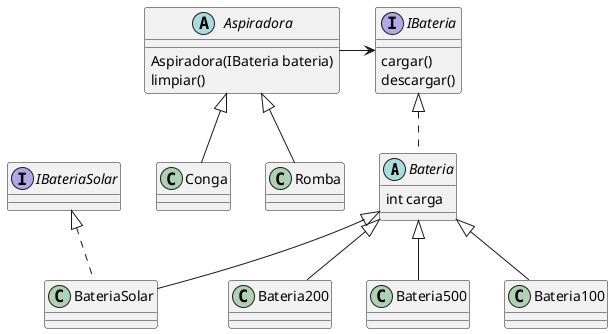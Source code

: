 @startuml
abstract class Bateria{
int carga
}
abstract class Aspiradora {
Aspiradora(IBateria bateria)
limpiar()
}

interface IBateria {
cargar()
descargar()
}

interface IBateriaSolar{}

class Romba
class Conga

class Bateria100
class Bateria200
class Bateria500
class BateriaSolar

Aspiradora -r-> IBateria
Bateria .u.|> IBateria

Romba -u-|> Aspiradora
Conga -u-|> Aspiradora

Bateria100 -u-|> Bateria
Bateria200 -u-|> Bateria
Bateria500 -u-|> Bateria

BateriaSolar -u-|> Bateria
BateriaSolar .u.|> IBateriaSolar

@enduml